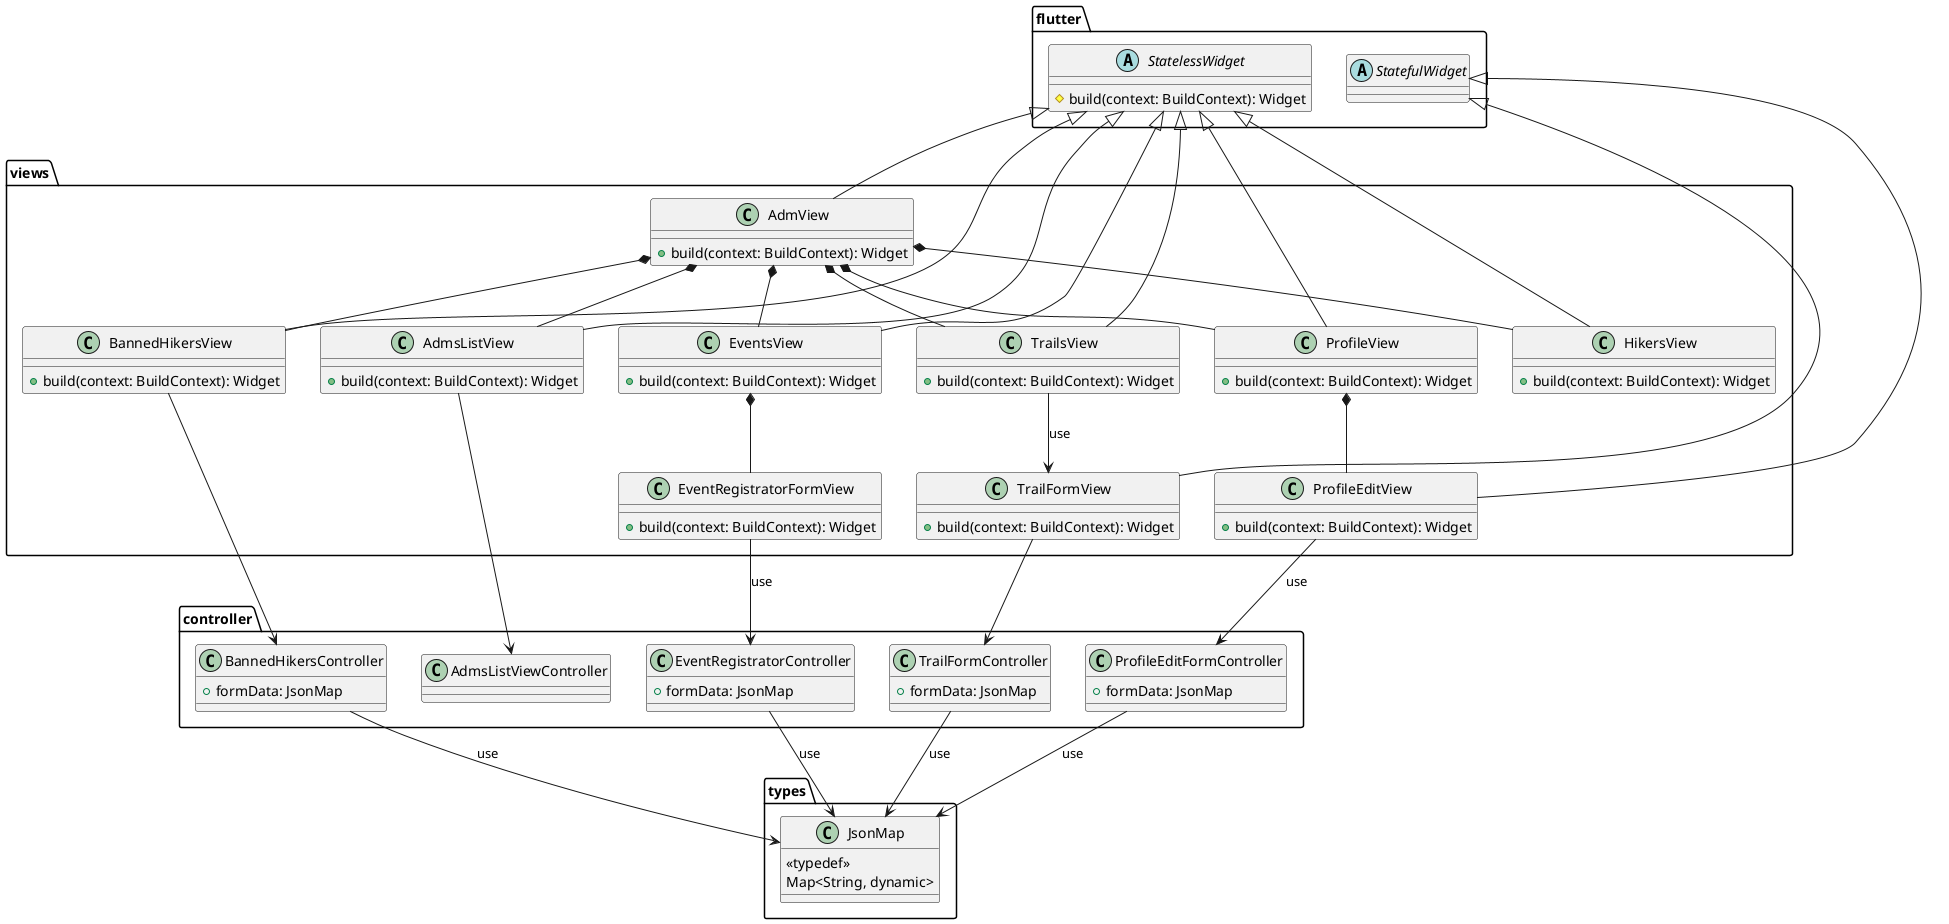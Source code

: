 @startuml pe_na_pedra_class_diagram_8
package types {
  class JsonMap {
    <<typedef>>
    Map<String, dynamic>
  }
}

package flutter {
  abstract class StatelessWidget {
  # build(context: BuildContext): Widget
  }

  abstract class StatefulWidget
}

package controller {
  class TrailFormController {
    + formData: JsonMap
  }

  class ProfileEditFormController {
    + formData: JsonMap
  }

  class BannedHikersController {
    + formData: JsonMap
  }

  class EventRegistratorController {
    + formData: JsonMap
  }

  class AdmsListViewController
}

package views {
  class AdmView {
    + build(context: BuildContext): Widget
  }

  class AdmsListView {
    + build(context: BuildContext): Widget
  }

  class EventsView {
    + build(context: BuildContext): Widget
  }

  class EventRegistratorFormView {
    + build(context: BuildContext): Widget
  }

  class TrailsView {
    + build(context: BuildContext): Widget
  }

  class TrailFormView {
    + build(context: BuildContext): Widget
  }

  class ProfileView {
    + build(context: BuildContext): Widget
  }

  class ProfileEditView {
    + build(context: BuildContext): Widget
  }

  class BannedHikersView {
    + build(context: BuildContext): Widget
  }

  class HikersView {
    + build(context: BuildContext): Widget
  }
}

StatelessWidget <|-- AdmView
StatelessWidget <|-- ProfileView
StatefulWidget <|-- ProfileEditView
StatelessWidget <|-- AdmsListView
StatelessWidget <|-- EventsView
StatelessWidget <|-- TrailsView
StatelessWidget <|-- BannedHikersView
StatelessWidget <|-- HikersView

AdmView *-- ProfileView
ProfileView *-- ProfileEditView
AdmView *-- TrailsView
AdmView *-- BannedHikersView
AdmView *-- HikersView
AdmView *-- EventsView
AdmView *-- AdmsListView

EventsView *-- EventRegistratorFormView

TrailsView --> TrailFormView : use
ProfileEditView --> ProfileEditFormController : use

AdmsListView --> AdmsListViewController

TrailFormController --> JsonMap : use
ProfileEditFormController --> JsonMap : use

BannedHikersController --> JsonMap : use
EventRegistratorController --> JsonMap : use

BannedHikersView --> BannedHikersController

TrailFormView --> TrailFormController

StatefulWidget <|-- TrailFormView

EventRegistratorFormView --> EventRegistratorController : use
@enduml
